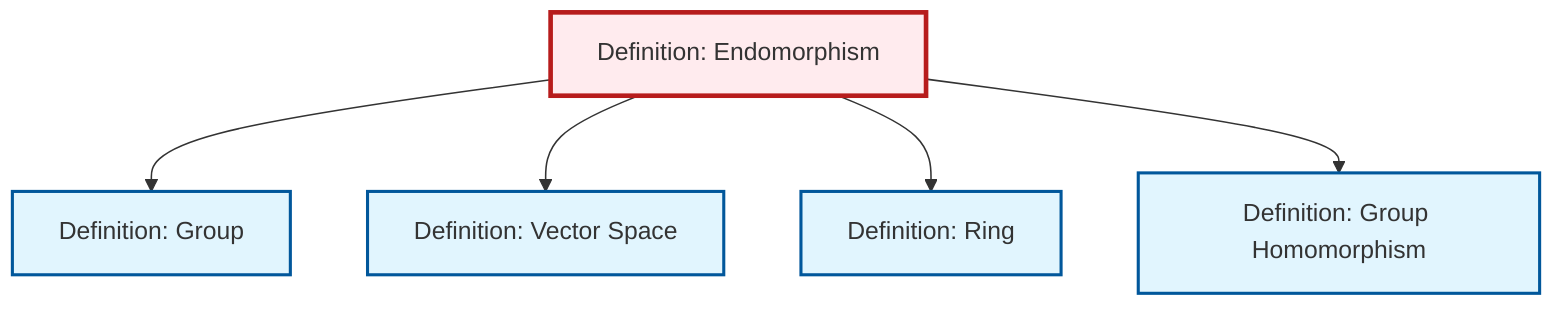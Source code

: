 graph TD
    classDef definition fill:#e1f5fe,stroke:#01579b,stroke-width:2px
    classDef theorem fill:#f3e5f5,stroke:#4a148c,stroke-width:2px
    classDef axiom fill:#fff3e0,stroke:#e65100,stroke-width:2px
    classDef example fill:#e8f5e9,stroke:#1b5e20,stroke-width:2px
    classDef current fill:#ffebee,stroke:#b71c1c,stroke-width:3px
    def-vector-space["Definition: Vector Space"]:::definition
    def-ring["Definition: Ring"]:::definition
    def-endomorphism["Definition: Endomorphism"]:::definition
    def-group["Definition: Group"]:::definition
    def-homomorphism["Definition: Group Homomorphism"]:::definition
    def-endomorphism --> def-group
    def-endomorphism --> def-vector-space
    def-endomorphism --> def-ring
    def-endomorphism --> def-homomorphism
    class def-endomorphism current